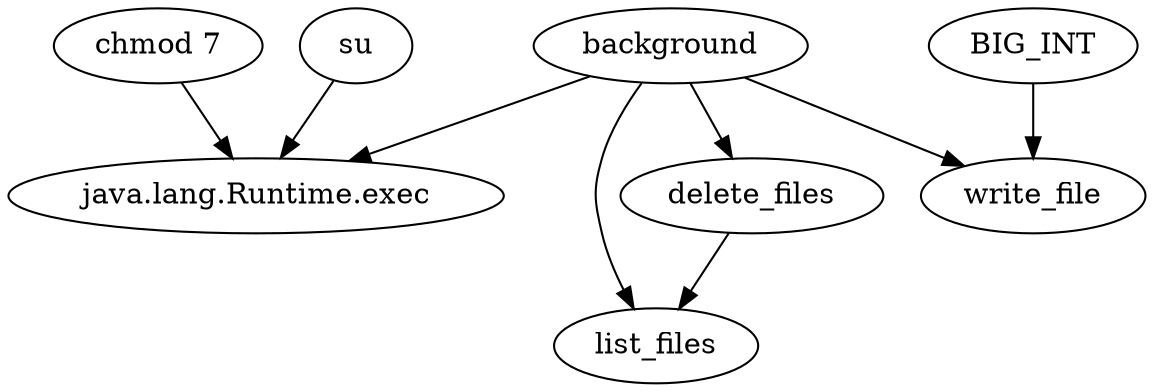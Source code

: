 strict digraph  {
	graph ["graph"="{}"];
	"chmod 7"	 [domain=library,
		type=CONST_STRING];
	"java.lang.Runtime.exec"	 [domain=library,
		type=merged];
	"chmod 7" -> "java.lang.Runtime.exec"	 [deps=DATAFLOW,
		type=DEP];
	list_files	 [domain=library,
		type=merged];
	su	 [domain=library,
		type=CONST_STRING];
	su -> "java.lang.Runtime.exec"	 [deps=DATAFLOW,
		type=DEP];
	BIG_INT	 [domain=library,
		type=CONST_INT];
	write_file	 [domain=library,
		type=merged];
	BIG_INT -> write_file	 [deps=DATAFLOW,
		type=DEP];
	delete_files	 [domain=library,
		type=merged];
	delete_files -> list_files	 [deps="DATAFLOW-CALL",
		type=DEP];
	background	 [domain=library,
		type=entrypoint];
	background -> "java.lang.Runtime.exec"	 [deps="FROM_SENSITIVE_PARENT_TO_SENSITIVE_API-CALL-CALL-CALL",
		type=DEP];
	background -> list_files	 [deps="FROM_SENSITIVE_PARENT_TO_SENSITIVE_API-CALL-CALL-CALL-CALL",
		type=DEP];
	background -> delete_files	 [deps="FROM_SENSITIVE_PARENT_TO_SENSITIVE_API-CALL-CALL-CALL",
		type=DEP];
	background -> write_file	 [deps="FROM_SENSITIVE_PARENT_TO_SENSITIVE_API-CALL-CALL-CALL",
		type=DEP];
}
